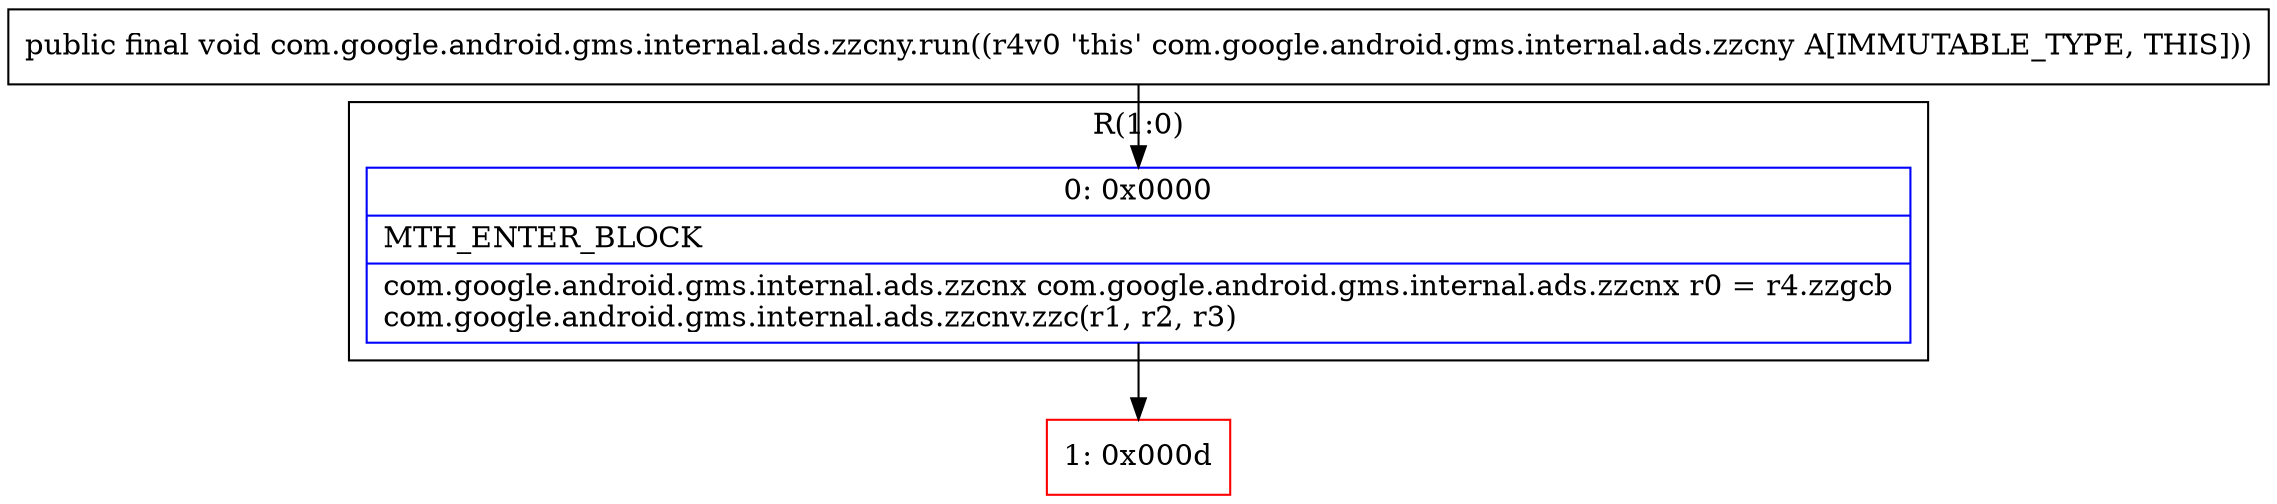 digraph "CFG forcom.google.android.gms.internal.ads.zzcny.run()V" {
subgraph cluster_Region_1799795959 {
label = "R(1:0)";
node [shape=record,color=blue];
Node_0 [shape=record,label="{0\:\ 0x0000|MTH_ENTER_BLOCK\l|com.google.android.gms.internal.ads.zzcnx com.google.android.gms.internal.ads.zzcnx r0 = r4.zzgcb\lcom.google.android.gms.internal.ads.zzcnv.zzc(r1, r2, r3)\l}"];
}
Node_1 [shape=record,color=red,label="{1\:\ 0x000d}"];
MethodNode[shape=record,label="{public final void com.google.android.gms.internal.ads.zzcny.run((r4v0 'this' com.google.android.gms.internal.ads.zzcny A[IMMUTABLE_TYPE, THIS])) }"];
MethodNode -> Node_0;
Node_0 -> Node_1;
}

